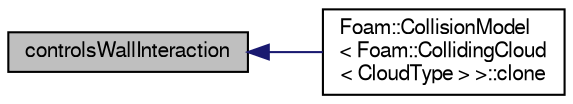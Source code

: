 digraph "controlsWallInteraction"
{
  bgcolor="transparent";
  edge [fontname="FreeSans",fontsize="10",labelfontname="FreeSans",labelfontsize="10"];
  node [fontname="FreeSans",fontsize="10",shape=record];
  rankdir="LR";
  Node22 [label="controlsWallInteraction",height=0.2,width=0.4,color="black", fillcolor="grey75", style="filled", fontcolor="black"];
  Node22 -> Node23 [dir="back",color="midnightblue",fontsize="10",style="solid",fontname="FreeSans"];
  Node23 [label="Foam::CollisionModel\l\< Foam::CollidingCloud\l\< CloudType \> \>::clone",height=0.2,width=0.4,color="black",URL="$a23754.html#af94514f3a64557280272f5c7d1b1f7ff",tooltip="Construct and return a clone. "];
}
